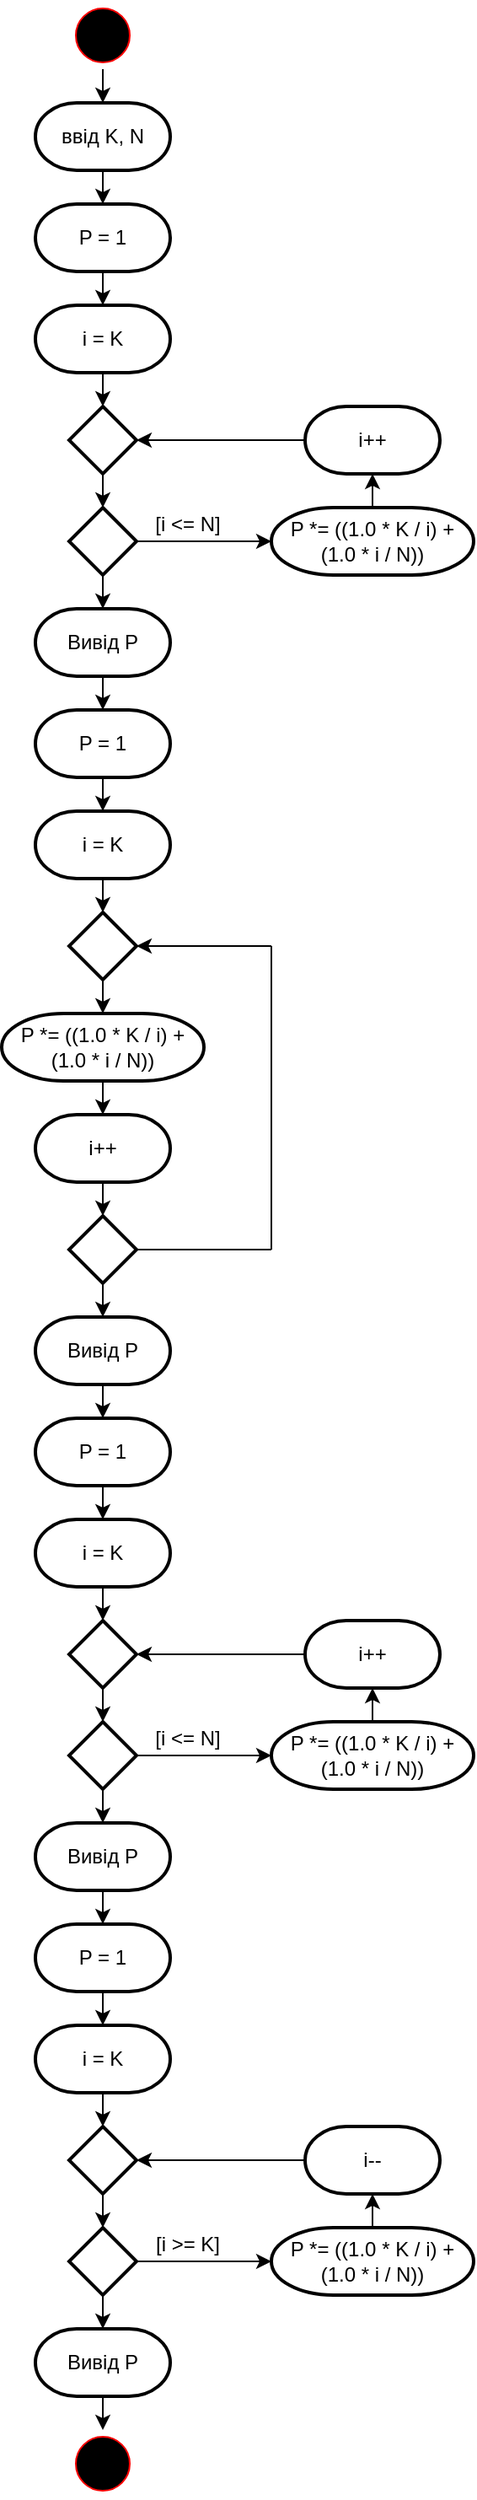 <mxfile version="20.4.1" type="device"><diagram id="buCOS4PB6KnBZp9gOSy5" name="Страница 1"><mxGraphModel dx="868" dy="482" grid="1" gridSize="10" guides="1" tooltips="1" connect="1" arrows="1" fold="1" page="1" pageScale="1" pageWidth="827" pageHeight="1169" math="0" shadow="0"><root><mxCell id="0"/><mxCell id="1" parent="0"/><mxCell id="J2i4S42z3d7S71GkvX6U-3" style="edgeStyle=orthogonalEdgeStyle;rounded=0;orthogonalLoop=1;jettySize=auto;html=1;exitX=0.5;exitY=1;exitDx=0;exitDy=0;" edge="1" parent="1" source="J2i4S42z3d7S71GkvX6U-1"><mxGeometry relative="1" as="geometry"><mxPoint x="100" y="80" as="targetPoint"/></mxGeometry></mxCell><mxCell id="J2i4S42z3d7S71GkvX6U-1" value="" style="ellipse;html=1;shape=startState;fillColor=#000000;strokeColor=#ff0000;" vertex="1" parent="1"><mxGeometry x="80" y="20" width="40" height="40" as="geometry"/></mxCell><mxCell id="J2i4S42z3d7S71GkvX6U-5" style="edgeStyle=orthogonalEdgeStyle;rounded=0;orthogonalLoop=1;jettySize=auto;html=1;exitX=0.5;exitY=1;exitDx=0;exitDy=0;exitPerimeter=0;" edge="1" parent="1" source="J2i4S42z3d7S71GkvX6U-4"><mxGeometry relative="1" as="geometry"><mxPoint x="100" y="140" as="targetPoint"/></mxGeometry></mxCell><mxCell id="J2i4S42z3d7S71GkvX6U-4" value="ввід K, N" style="strokeWidth=2;html=1;shape=mxgraph.flowchart.terminator;whiteSpace=wrap;" vertex="1" parent="1"><mxGeometry x="60" y="80" width="80" height="40" as="geometry"/></mxCell><mxCell id="J2i4S42z3d7S71GkvX6U-7" style="edgeStyle=orthogonalEdgeStyle;rounded=0;orthogonalLoop=1;jettySize=auto;html=1;exitX=0.5;exitY=1;exitDx=0;exitDy=0;exitPerimeter=0;" edge="1" parent="1" source="J2i4S42z3d7S71GkvX6U-6"><mxGeometry relative="1" as="geometry"><mxPoint x="100" y="200" as="targetPoint"/></mxGeometry></mxCell><mxCell id="J2i4S42z3d7S71GkvX6U-6" value="P = 1" style="strokeWidth=2;html=1;shape=mxgraph.flowchart.terminator;whiteSpace=wrap;" vertex="1" parent="1"><mxGeometry x="60" y="140" width="80" height="40" as="geometry"/></mxCell><mxCell id="J2i4S42z3d7S71GkvX6U-9" style="edgeStyle=orthogonalEdgeStyle;rounded=0;orthogonalLoop=1;jettySize=auto;html=1;exitX=0.5;exitY=1;exitDx=0;exitDy=0;exitPerimeter=0;" edge="1" parent="1" source="J2i4S42z3d7S71GkvX6U-8"><mxGeometry relative="1" as="geometry"><mxPoint x="100" y="260" as="targetPoint"/></mxGeometry></mxCell><mxCell id="J2i4S42z3d7S71GkvX6U-8" value="i = K" style="strokeWidth=2;html=1;shape=mxgraph.flowchart.terminator;whiteSpace=wrap;" vertex="1" parent="1"><mxGeometry x="60" y="200" width="80" height="40" as="geometry"/></mxCell><mxCell id="J2i4S42z3d7S71GkvX6U-11" style="edgeStyle=orthogonalEdgeStyle;rounded=0;orthogonalLoop=1;jettySize=auto;html=1;exitX=0.5;exitY=1;exitDx=0;exitDy=0;exitPerimeter=0;" edge="1" parent="1" source="J2i4S42z3d7S71GkvX6U-10"><mxGeometry relative="1" as="geometry"><mxPoint x="100" y="320" as="targetPoint"/></mxGeometry></mxCell><mxCell id="J2i4S42z3d7S71GkvX6U-10" value="" style="strokeWidth=2;html=1;shape=mxgraph.flowchart.decision;whiteSpace=wrap;" vertex="1" parent="1"><mxGeometry x="80" y="260" width="40" height="40" as="geometry"/></mxCell><mxCell id="J2i4S42z3d7S71GkvX6U-19" style="edgeStyle=orthogonalEdgeStyle;rounded=0;orthogonalLoop=1;jettySize=auto;html=1;exitX=0.5;exitY=1;exitDx=0;exitDy=0;exitPerimeter=0;" edge="1" parent="1" source="J2i4S42z3d7S71GkvX6U-12"><mxGeometry relative="1" as="geometry"><mxPoint x="100" y="380" as="targetPoint"/></mxGeometry></mxCell><mxCell id="J2i4S42z3d7S71GkvX6U-12" value="" style="strokeWidth=2;html=1;shape=mxgraph.flowchart.decision;whiteSpace=wrap;" vertex="1" parent="1"><mxGeometry x="80" y="320" width="40" height="40" as="geometry"/></mxCell><mxCell id="J2i4S42z3d7S71GkvX6U-13" value="" style="endArrow=classic;html=1;rounded=0;exitX=1;exitY=0.5;exitDx=0;exitDy=0;exitPerimeter=0;" edge="1" parent="1" source="J2i4S42z3d7S71GkvX6U-12"><mxGeometry width="50" height="50" relative="1" as="geometry"><mxPoint x="390" y="330" as="sourcePoint"/><mxPoint x="200" y="340" as="targetPoint"/></mxGeometry></mxCell><mxCell id="J2i4S42z3d7S71GkvX6U-14" value="[i &amp;lt;= N]" style="text;html=1;align=center;verticalAlign=middle;resizable=0;points=[];autosize=1;strokeColor=none;fillColor=none;" vertex="1" parent="1"><mxGeometry x="120" y="315" width="60" height="30" as="geometry"/></mxCell><mxCell id="J2i4S42z3d7S71GkvX6U-16" style="edgeStyle=orthogonalEdgeStyle;rounded=0;orthogonalLoop=1;jettySize=auto;html=1;exitX=0.5;exitY=0;exitDx=0;exitDy=0;exitPerimeter=0;" edge="1" parent="1" source="J2i4S42z3d7S71GkvX6U-15"><mxGeometry relative="1" as="geometry"><mxPoint x="260" y="300" as="targetPoint"/></mxGeometry></mxCell><mxCell id="J2i4S42z3d7S71GkvX6U-15" value="P *= ((1.0 * K / i) + (1.0 * i / N))" style="strokeWidth=2;html=1;shape=mxgraph.flowchart.terminator;whiteSpace=wrap;" vertex="1" parent="1"><mxGeometry x="200" y="320" width="120" height="40" as="geometry"/></mxCell><mxCell id="J2i4S42z3d7S71GkvX6U-17" value="i++" style="strokeWidth=2;html=1;shape=mxgraph.flowchart.terminator;whiteSpace=wrap;" vertex="1" parent="1"><mxGeometry x="220" y="260" width="80" height="40" as="geometry"/></mxCell><mxCell id="J2i4S42z3d7S71GkvX6U-18" value="" style="endArrow=classic;html=1;rounded=0;exitX=0;exitY=0.5;exitDx=0;exitDy=0;exitPerimeter=0;entryX=1;entryY=0.5;entryDx=0;entryDy=0;entryPerimeter=0;" edge="1" parent="1" source="J2i4S42z3d7S71GkvX6U-17" target="J2i4S42z3d7S71GkvX6U-10"><mxGeometry width="50" height="50" relative="1" as="geometry"><mxPoint x="390" y="330" as="sourcePoint"/><mxPoint x="440" y="280" as="targetPoint"/></mxGeometry></mxCell><mxCell id="J2i4S42z3d7S71GkvX6U-28" style="edgeStyle=orthogonalEdgeStyle;rounded=0;orthogonalLoop=1;jettySize=auto;html=1;exitX=0.5;exitY=1;exitDx=0;exitDy=0;exitPerimeter=0;entryX=0.5;entryY=0;entryDx=0;entryDy=0;entryPerimeter=0;" edge="1" parent="1" source="J2i4S42z3d7S71GkvX6U-20" target="J2i4S42z3d7S71GkvX6U-21"><mxGeometry relative="1" as="geometry"><mxPoint x="100" y="430" as="targetPoint"/></mxGeometry></mxCell><mxCell id="J2i4S42z3d7S71GkvX6U-20" value="Вивід P" style="strokeWidth=2;html=1;shape=mxgraph.flowchart.terminator;whiteSpace=wrap;" vertex="1" parent="1"><mxGeometry x="60" y="380" width="80" height="40" as="geometry"/></mxCell><mxCell id="J2i4S42z3d7S71GkvX6U-29" style="edgeStyle=orthogonalEdgeStyle;rounded=0;orthogonalLoop=1;jettySize=auto;html=1;exitX=0.5;exitY=1;exitDx=0;exitDy=0;exitPerimeter=0;entryX=0.5;entryY=0;entryDx=0;entryDy=0;entryPerimeter=0;" edge="1" parent="1" source="J2i4S42z3d7S71GkvX6U-21" target="J2i4S42z3d7S71GkvX6U-22"><mxGeometry relative="1" as="geometry"/></mxCell><mxCell id="J2i4S42z3d7S71GkvX6U-21" value="P = 1" style="strokeWidth=2;html=1;shape=mxgraph.flowchart.terminator;whiteSpace=wrap;" vertex="1" parent="1"><mxGeometry x="60" y="440" width="80" height="40" as="geometry"/></mxCell><mxCell id="J2i4S42z3d7S71GkvX6U-30" style="edgeStyle=orthogonalEdgeStyle;rounded=0;orthogonalLoop=1;jettySize=auto;html=1;exitX=0.5;exitY=1;exitDx=0;exitDy=0;exitPerimeter=0;entryX=0.5;entryY=0;entryDx=0;entryDy=0;entryPerimeter=0;" edge="1" parent="1" source="J2i4S42z3d7S71GkvX6U-22" target="J2i4S42z3d7S71GkvX6U-23"><mxGeometry relative="1" as="geometry"/></mxCell><mxCell id="J2i4S42z3d7S71GkvX6U-22" value="i = K" style="strokeWidth=2;html=1;shape=mxgraph.flowchart.terminator;whiteSpace=wrap;" vertex="1" parent="1"><mxGeometry x="60" y="500" width="80" height="40" as="geometry"/></mxCell><mxCell id="J2i4S42z3d7S71GkvX6U-31" style="edgeStyle=orthogonalEdgeStyle;rounded=0;orthogonalLoop=1;jettySize=auto;html=1;exitX=0.5;exitY=1;exitDx=0;exitDy=0;exitPerimeter=0;entryX=0.5;entryY=0;entryDx=0;entryDy=0;entryPerimeter=0;" edge="1" parent="1" source="J2i4S42z3d7S71GkvX6U-23" target="J2i4S42z3d7S71GkvX6U-24"><mxGeometry relative="1" as="geometry"/></mxCell><mxCell id="J2i4S42z3d7S71GkvX6U-23" value="" style="strokeWidth=2;html=1;shape=mxgraph.flowchart.decision;whiteSpace=wrap;" vertex="1" parent="1"><mxGeometry x="80" y="560" width="40" height="40" as="geometry"/></mxCell><mxCell id="J2i4S42z3d7S71GkvX6U-32" style="edgeStyle=orthogonalEdgeStyle;rounded=0;orthogonalLoop=1;jettySize=auto;html=1;exitX=0.5;exitY=1;exitDx=0;exitDy=0;exitPerimeter=0;entryX=0.5;entryY=0;entryDx=0;entryDy=0;entryPerimeter=0;" edge="1" parent="1" source="J2i4S42z3d7S71GkvX6U-24" target="J2i4S42z3d7S71GkvX6U-25"><mxGeometry relative="1" as="geometry"/></mxCell><mxCell id="J2i4S42z3d7S71GkvX6U-24" value="P *= ((1.0 * K / i) + (1.0 * i / N))" style="strokeWidth=2;html=1;shape=mxgraph.flowchart.terminator;whiteSpace=wrap;" vertex="1" parent="1"><mxGeometry x="40" y="620" width="120" height="40" as="geometry"/></mxCell><mxCell id="J2i4S42z3d7S71GkvX6U-33" style="edgeStyle=orthogonalEdgeStyle;rounded=0;orthogonalLoop=1;jettySize=auto;html=1;exitX=0.5;exitY=1;exitDx=0;exitDy=0;exitPerimeter=0;entryX=0.5;entryY=0;entryDx=0;entryDy=0;entryPerimeter=0;" edge="1" parent="1" source="J2i4S42z3d7S71GkvX6U-25" target="J2i4S42z3d7S71GkvX6U-26"><mxGeometry relative="1" as="geometry"/></mxCell><mxCell id="J2i4S42z3d7S71GkvX6U-25" value="i++" style="strokeWidth=2;html=1;shape=mxgraph.flowchart.terminator;whiteSpace=wrap;" vertex="1" parent="1"><mxGeometry x="60" y="680" width="80" height="40" as="geometry"/></mxCell><mxCell id="J2i4S42z3d7S71GkvX6U-34" style="edgeStyle=orthogonalEdgeStyle;rounded=0;orthogonalLoop=1;jettySize=auto;html=1;exitX=0.5;exitY=1;exitDx=0;exitDy=0;exitPerimeter=0;entryX=0.5;entryY=0;entryDx=0;entryDy=0;entryPerimeter=0;" edge="1" parent="1" source="J2i4S42z3d7S71GkvX6U-26" target="J2i4S42z3d7S71GkvX6U-27"><mxGeometry relative="1" as="geometry"/></mxCell><mxCell id="J2i4S42z3d7S71GkvX6U-26" value="" style="strokeWidth=2;html=1;shape=mxgraph.flowchart.decision;whiteSpace=wrap;" vertex="1" parent="1"><mxGeometry x="80" y="740" width="40" height="40" as="geometry"/></mxCell><mxCell id="J2i4S42z3d7S71GkvX6U-39" style="edgeStyle=orthogonalEdgeStyle;rounded=0;orthogonalLoop=1;jettySize=auto;html=1;exitX=0.5;exitY=1;exitDx=0;exitDy=0;exitPerimeter=0;entryX=0.5;entryY=0;entryDx=0;entryDy=0;entryPerimeter=0;" edge="1" parent="1" source="J2i4S42z3d7S71GkvX6U-27"><mxGeometry relative="1" as="geometry"><mxPoint x="100" y="860" as="targetPoint"/></mxGeometry></mxCell><mxCell id="J2i4S42z3d7S71GkvX6U-27" value="Вивід P" style="strokeWidth=2;html=1;shape=mxgraph.flowchart.terminator;whiteSpace=wrap;" vertex="1" parent="1"><mxGeometry x="60" y="800" width="80" height="40" as="geometry"/></mxCell><mxCell id="J2i4S42z3d7S71GkvX6U-35" value="" style="endArrow=none;html=1;rounded=0;exitX=1;exitY=0.5;exitDx=0;exitDy=0;exitPerimeter=0;" edge="1" parent="1" source="J2i4S42z3d7S71GkvX6U-26"><mxGeometry width="50" height="50" relative="1" as="geometry"><mxPoint x="390" y="630" as="sourcePoint"/><mxPoint x="200" y="760" as="targetPoint"/></mxGeometry></mxCell><mxCell id="J2i4S42z3d7S71GkvX6U-36" value="" style="endArrow=none;html=1;rounded=0;" edge="1" parent="1"><mxGeometry width="50" height="50" relative="1" as="geometry"><mxPoint x="200" y="760" as="sourcePoint"/><mxPoint x="200" y="580" as="targetPoint"/></mxGeometry></mxCell><mxCell id="J2i4S42z3d7S71GkvX6U-37" value="" style="endArrow=classic;html=1;rounded=0;entryX=1;entryY=0.5;entryDx=0;entryDy=0;entryPerimeter=0;" edge="1" parent="1" target="J2i4S42z3d7S71GkvX6U-23"><mxGeometry width="50" height="50" relative="1" as="geometry"><mxPoint x="200" y="580" as="sourcePoint"/><mxPoint x="440" y="580" as="targetPoint"/></mxGeometry></mxCell><mxCell id="J2i4S42z3d7S71GkvX6U-46" style="edgeStyle=orthogonalEdgeStyle;rounded=0;orthogonalLoop=1;jettySize=auto;html=1;exitX=0.5;exitY=1;exitDx=0;exitDy=0;exitPerimeter=0;" edge="1" parent="1" source="J2i4S42z3d7S71GkvX6U-47"><mxGeometry relative="1" as="geometry"><mxPoint x="100" y="920" as="targetPoint"/></mxGeometry></mxCell><mxCell id="J2i4S42z3d7S71GkvX6U-47" value="P = 1" style="strokeWidth=2;html=1;shape=mxgraph.flowchart.terminator;whiteSpace=wrap;" vertex="1" parent="1"><mxGeometry x="60" y="860" width="80" height="40" as="geometry"/></mxCell><mxCell id="J2i4S42z3d7S71GkvX6U-48" style="edgeStyle=orthogonalEdgeStyle;rounded=0;orthogonalLoop=1;jettySize=auto;html=1;exitX=0.5;exitY=1;exitDx=0;exitDy=0;exitPerimeter=0;" edge="1" parent="1" source="J2i4S42z3d7S71GkvX6U-49"><mxGeometry relative="1" as="geometry"><mxPoint x="100" y="980" as="targetPoint"/></mxGeometry></mxCell><mxCell id="J2i4S42z3d7S71GkvX6U-49" value="i = K" style="strokeWidth=2;html=1;shape=mxgraph.flowchart.terminator;whiteSpace=wrap;" vertex="1" parent="1"><mxGeometry x="60" y="920" width="80" height="40" as="geometry"/></mxCell><mxCell id="J2i4S42z3d7S71GkvX6U-50" style="edgeStyle=orthogonalEdgeStyle;rounded=0;orthogonalLoop=1;jettySize=auto;html=1;exitX=0.5;exitY=1;exitDx=0;exitDy=0;exitPerimeter=0;" edge="1" parent="1" source="J2i4S42z3d7S71GkvX6U-51"><mxGeometry relative="1" as="geometry"><mxPoint x="100" y="1040" as="targetPoint"/></mxGeometry></mxCell><mxCell id="J2i4S42z3d7S71GkvX6U-51" value="" style="strokeWidth=2;html=1;shape=mxgraph.flowchart.decision;whiteSpace=wrap;" vertex="1" parent="1"><mxGeometry x="80" y="980" width="40" height="40" as="geometry"/></mxCell><mxCell id="J2i4S42z3d7S71GkvX6U-52" style="edgeStyle=orthogonalEdgeStyle;rounded=0;orthogonalLoop=1;jettySize=auto;html=1;exitX=0.5;exitY=1;exitDx=0;exitDy=0;exitPerimeter=0;" edge="1" parent="1" source="J2i4S42z3d7S71GkvX6U-53"><mxGeometry relative="1" as="geometry"><mxPoint x="100" y="1100" as="targetPoint"/></mxGeometry></mxCell><mxCell id="J2i4S42z3d7S71GkvX6U-53" value="" style="strokeWidth=2;html=1;shape=mxgraph.flowchart.decision;whiteSpace=wrap;" vertex="1" parent="1"><mxGeometry x="80" y="1040" width="40" height="40" as="geometry"/></mxCell><mxCell id="J2i4S42z3d7S71GkvX6U-54" value="" style="endArrow=classic;html=1;rounded=0;exitX=1;exitY=0.5;exitDx=0;exitDy=0;exitPerimeter=0;" edge="1" parent="1" source="J2i4S42z3d7S71GkvX6U-53"><mxGeometry width="50" height="50" relative="1" as="geometry"><mxPoint x="390" y="1050" as="sourcePoint"/><mxPoint x="200" y="1060" as="targetPoint"/></mxGeometry></mxCell><mxCell id="J2i4S42z3d7S71GkvX6U-55" value="[i &amp;lt;= N]" style="text;html=1;align=center;verticalAlign=middle;resizable=0;points=[];autosize=1;strokeColor=none;fillColor=none;" vertex="1" parent="1"><mxGeometry x="120" y="1035" width="60" height="30" as="geometry"/></mxCell><mxCell id="J2i4S42z3d7S71GkvX6U-56" style="edgeStyle=orthogonalEdgeStyle;rounded=0;orthogonalLoop=1;jettySize=auto;html=1;exitX=0.5;exitY=0;exitDx=0;exitDy=0;exitPerimeter=0;" edge="1" parent="1" source="J2i4S42z3d7S71GkvX6U-57"><mxGeometry relative="1" as="geometry"><mxPoint x="260" y="1020" as="targetPoint"/></mxGeometry></mxCell><mxCell id="J2i4S42z3d7S71GkvX6U-57" value="P *= ((1.0 * K / i) + (1.0 * i / N))" style="strokeWidth=2;html=1;shape=mxgraph.flowchart.terminator;whiteSpace=wrap;" vertex="1" parent="1"><mxGeometry x="200" y="1040" width="120" height="40" as="geometry"/></mxCell><mxCell id="J2i4S42z3d7S71GkvX6U-58" value="i++" style="strokeWidth=2;html=1;shape=mxgraph.flowchart.terminator;whiteSpace=wrap;" vertex="1" parent="1"><mxGeometry x="220" y="980" width="80" height="40" as="geometry"/></mxCell><mxCell id="J2i4S42z3d7S71GkvX6U-59" value="" style="endArrow=classic;html=1;rounded=0;exitX=0;exitY=0.5;exitDx=0;exitDy=0;exitPerimeter=0;entryX=1;entryY=0.5;entryDx=0;entryDy=0;entryPerimeter=0;" edge="1" parent="1" source="J2i4S42z3d7S71GkvX6U-58" target="J2i4S42z3d7S71GkvX6U-51"><mxGeometry width="50" height="50" relative="1" as="geometry"><mxPoint x="390" y="1050" as="sourcePoint"/><mxPoint x="440" y="1000" as="targetPoint"/></mxGeometry></mxCell><mxCell id="J2i4S42z3d7S71GkvX6U-60" value="Вивід P" style="strokeWidth=2;html=1;shape=mxgraph.flowchart.terminator;whiteSpace=wrap;" vertex="1" parent="1"><mxGeometry x="60" y="1100" width="80" height="40" as="geometry"/></mxCell><mxCell id="J2i4S42z3d7S71GkvX6U-61" style="edgeStyle=orthogonalEdgeStyle;rounded=0;orthogonalLoop=1;jettySize=auto;html=1;exitX=0.5;exitY=1;exitDx=0;exitDy=0;exitPerimeter=0;entryX=0.5;entryY=0;entryDx=0;entryDy=0;entryPerimeter=0;" edge="1" parent="1"><mxGeometry relative="1" as="geometry"><mxPoint x="100" y="1140" as="sourcePoint"/><mxPoint x="100" y="1160" as="targetPoint"/></mxGeometry></mxCell><mxCell id="J2i4S42z3d7S71GkvX6U-62" style="edgeStyle=orthogonalEdgeStyle;rounded=0;orthogonalLoop=1;jettySize=auto;html=1;exitX=0.5;exitY=1;exitDx=0;exitDy=0;exitPerimeter=0;" edge="1" parent="1" source="J2i4S42z3d7S71GkvX6U-63"><mxGeometry relative="1" as="geometry"><mxPoint x="100" y="1220" as="targetPoint"/></mxGeometry></mxCell><mxCell id="J2i4S42z3d7S71GkvX6U-63" value="P = 1" style="strokeWidth=2;html=1;shape=mxgraph.flowchart.terminator;whiteSpace=wrap;" vertex="1" parent="1"><mxGeometry x="60" y="1160" width="80" height="40" as="geometry"/></mxCell><mxCell id="J2i4S42z3d7S71GkvX6U-74" style="edgeStyle=orthogonalEdgeStyle;rounded=0;orthogonalLoop=1;jettySize=auto;html=1;exitX=0.5;exitY=1;exitDx=0;exitDy=0;exitPerimeter=0;entryX=0.5;entryY=0;entryDx=0;entryDy=0;entryPerimeter=0;" edge="1" parent="1" source="J2i4S42z3d7S71GkvX6U-64" target="J2i4S42z3d7S71GkvX6U-66"><mxGeometry relative="1" as="geometry"/></mxCell><mxCell id="J2i4S42z3d7S71GkvX6U-64" value="i = K" style="strokeWidth=2;html=1;shape=mxgraph.flowchart.terminator;whiteSpace=wrap;" vertex="1" parent="1"><mxGeometry x="60" y="1220" width="80" height="40" as="geometry"/></mxCell><mxCell id="J2i4S42z3d7S71GkvX6U-65" style="edgeStyle=orthogonalEdgeStyle;rounded=0;orthogonalLoop=1;jettySize=auto;html=1;exitX=0.5;exitY=1;exitDx=0;exitDy=0;exitPerimeter=0;" edge="1" parent="1" source="J2i4S42z3d7S71GkvX6U-66"><mxGeometry relative="1" as="geometry"><mxPoint x="100" y="1340" as="targetPoint"/></mxGeometry></mxCell><mxCell id="J2i4S42z3d7S71GkvX6U-66" value="" style="strokeWidth=2;html=1;shape=mxgraph.flowchart.decision;whiteSpace=wrap;" vertex="1" parent="1"><mxGeometry x="80" y="1280" width="40" height="40" as="geometry"/></mxCell><mxCell id="J2i4S42z3d7S71GkvX6U-67" value="" style="strokeWidth=2;html=1;shape=mxgraph.flowchart.decision;whiteSpace=wrap;" vertex="1" parent="1"><mxGeometry x="80" y="1340" width="40" height="40" as="geometry"/></mxCell><mxCell id="J2i4S42z3d7S71GkvX6U-68" value="" style="endArrow=classic;html=1;rounded=0;exitX=1;exitY=0.5;exitDx=0;exitDy=0;exitPerimeter=0;" edge="1" parent="1" source="J2i4S42z3d7S71GkvX6U-67"><mxGeometry width="50" height="50" relative="1" as="geometry"><mxPoint x="390" y="1350" as="sourcePoint"/><mxPoint x="200" y="1360" as="targetPoint"/></mxGeometry></mxCell><mxCell id="J2i4S42z3d7S71GkvX6U-69" value="[i &amp;gt;= K]" style="text;html=1;align=center;verticalAlign=middle;resizable=0;points=[];autosize=1;strokeColor=none;fillColor=none;" vertex="1" parent="1"><mxGeometry x="120" y="1335" width="60" height="30" as="geometry"/></mxCell><mxCell id="J2i4S42z3d7S71GkvX6U-70" style="edgeStyle=orthogonalEdgeStyle;rounded=0;orthogonalLoop=1;jettySize=auto;html=1;exitX=0.5;exitY=0;exitDx=0;exitDy=0;exitPerimeter=0;" edge="1" parent="1" source="J2i4S42z3d7S71GkvX6U-71"><mxGeometry relative="1" as="geometry"><mxPoint x="260" y="1320" as="targetPoint"/></mxGeometry></mxCell><mxCell id="J2i4S42z3d7S71GkvX6U-71" value="P *= ((1.0 * K / i) + (1.0 * i / N))" style="strokeWidth=2;html=1;shape=mxgraph.flowchart.terminator;whiteSpace=wrap;" vertex="1" parent="1"><mxGeometry x="200" y="1340" width="120" height="40" as="geometry"/></mxCell><mxCell id="J2i4S42z3d7S71GkvX6U-72" value="i--" style="strokeWidth=2;html=1;shape=mxgraph.flowchart.terminator;whiteSpace=wrap;" vertex="1" parent="1"><mxGeometry x="220" y="1280" width="80" height="40" as="geometry"/></mxCell><mxCell id="J2i4S42z3d7S71GkvX6U-73" value="" style="endArrow=classic;html=1;rounded=0;exitX=0;exitY=0.5;exitDx=0;exitDy=0;exitPerimeter=0;entryX=1;entryY=0.5;entryDx=0;entryDy=0;entryPerimeter=0;" edge="1" parent="1" source="J2i4S42z3d7S71GkvX6U-72" target="J2i4S42z3d7S71GkvX6U-66"><mxGeometry width="50" height="50" relative="1" as="geometry"><mxPoint x="390" y="1350" as="sourcePoint"/><mxPoint x="440" y="1300" as="targetPoint"/></mxGeometry></mxCell><mxCell id="J2i4S42z3d7S71GkvX6U-75" style="edgeStyle=orthogonalEdgeStyle;rounded=0;orthogonalLoop=1;jettySize=auto;html=1;exitX=0.5;exitY=1;exitDx=0;exitDy=0;exitPerimeter=0;" edge="1" parent="1"><mxGeometry relative="1" as="geometry"><mxPoint x="100" y="1400" as="targetPoint"/><mxPoint x="100" y="1380" as="sourcePoint"/></mxGeometry></mxCell><mxCell id="J2i4S42z3d7S71GkvX6U-77" style="edgeStyle=orthogonalEdgeStyle;rounded=0;orthogonalLoop=1;jettySize=auto;html=1;exitX=0.5;exitY=1;exitDx=0;exitDy=0;exitPerimeter=0;" edge="1" parent="1" source="J2i4S42z3d7S71GkvX6U-76"><mxGeometry relative="1" as="geometry"><mxPoint x="100" y="1460" as="targetPoint"/></mxGeometry></mxCell><mxCell id="J2i4S42z3d7S71GkvX6U-76" value="Вивід P" style="strokeWidth=2;html=1;shape=mxgraph.flowchart.terminator;whiteSpace=wrap;" vertex="1" parent="1"><mxGeometry x="60" y="1400" width="80" height="40" as="geometry"/></mxCell><mxCell id="J2i4S42z3d7S71GkvX6U-78" value="" style="ellipse;html=1;shape=startState;fillColor=#000000;strokeColor=#ff0000;" vertex="1" parent="1"><mxGeometry x="80" y="1460" width="40" height="40" as="geometry"/></mxCell></root></mxGraphModel></diagram></mxfile>